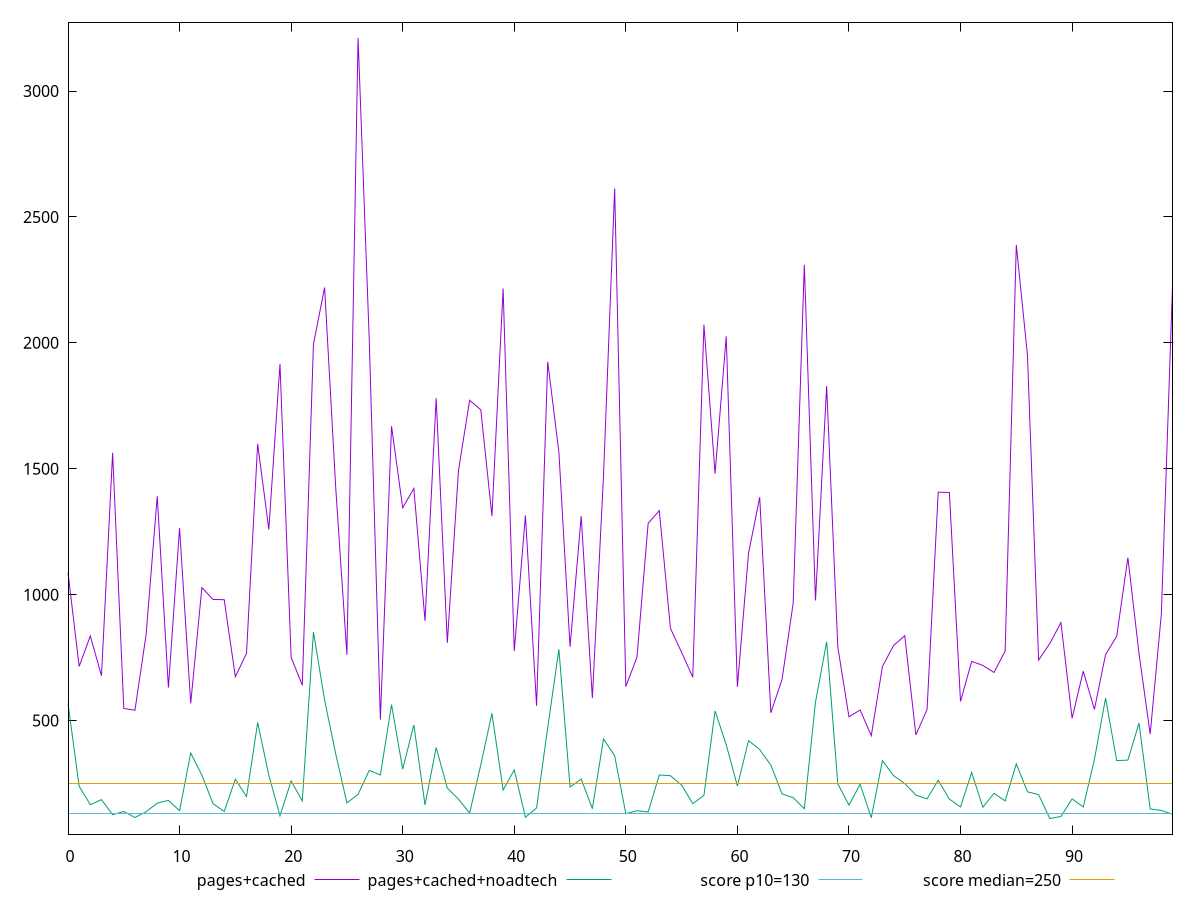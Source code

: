 reset

$pagesCached <<EOF
0 1088.0000000000036
1 715
2 835.9999999999982
3 678
4 1563.0000000000018
5 548
6 541
7 841.0000000000009
8 1391.0000000000036
9 631
10 1264.0000000000018
11 568
12 1028.000000000001
13 981.0000000000009
14 980
15 674
16 767
17 1598.9999999999982
18 1258.9999999999982
19 1916.0000000000036
20 751
21 640.0000000000009
22 1994.999999999999
23 2220.000000000001
24 1422.9999999999982
25 761
26 3211.0000000000055
27 2014.999999999999
28 504
29 1669
30 1345.0000000000018
31 1421.9999999999982
32 896.0000000000018
33 1779.9999999999964
34 809
35 1492.999999999999
36 1772.0000000000018
37 1733.9999999999982
38 1312
39 2216
40 776
41 1315.0000000000018
42 559
43 1925.0000000000018
44 1566.0000000000018
45 793
46 1311.9999999999982
47 589
48 1473.0000000000018
49 2612.999999999998
50 635
51 752
52 1283
53 1333.9999999999982
54 866.0000000000018
55 771
56 672
57 2071.999999999999
58 1481
59 2026.0000000000018
60 634
61 1165.0000000000018
62 1387
63 531
64 663
65 965.9999999999991
66 2310.000000000002
67 976.9999999999982
68 1827.9999999999982
69 792.0000000000018
70 515
71 542
72 440
73 715
74 798
75 837
76 443
77 544
78 1407
79 1406.0000000000018
80 576.0000000000018
81 735
82 719.0000000000018
83 690.9999999999991
84 775.9999999999991
85 2388.9999999999964
86 1951.0000000000018
87 739.9999999999982
88 806
89 889
90 509
91 696
92 544
93 762
94 835
95 1147
96 766
97 446
98 922.0000000000018
99 2225.999999999998
EOF

$pagesCachedNoadtech <<EOF
0 568
1 239
2 166
3 186
4 126
5 139
6 115
7 138
8 172
9 183
10 142
11 371
12 283
13 170
14 139
15 267
16 198
17 492
18 283
19 122
20 260
21 181
22 852
23 580.9999999999995
24 367
25 173
26 207
27 302
28 284
29 563
30 307
31 483
32 165
33 393
34 232
35 188
36 133
37 324
38 528.9999999999995
39 224
40 304
41 116
42 153
43 472
44 783
45 236
46 268
47 150
48 427
49 360
50 130
51 142
52 137
53 284
54 281
55 244
56 170
57 203
58 538
59 404
60 240
61 420
62 385.00000000000045
63 323
64 209
65 193.99999999999955
66 150
67 573.0000000000005
68 813
69 249
70 164
71 247
72 114
73 341
74 281
75 250
76 204
77 189
78 263
79 188
80 157
81 294
82 156
83 211
84 181
85 328
86 217
87 206
88 111
89 119
90 189
91 157
92 345
93 588.9999999999995
94 341
95 343
96 490
97 149
98 143
99 128
EOF

set key outside below
set xrange [0:99]
set yrange [48.999999999999886:3273.0000000000055]
set trange [48.999999999999886:3273.0000000000055]
set terminal svg size 640, 520 enhanced background rgb 'white'
set output "report_00013_2021-02-09T12-04-24.940Z/max-potential-fid/comparison/line/1_vs_2.svg"

plot $pagesCached title "pages+cached" with line, \
     $pagesCachedNoadtech title "pages+cached+noadtech" with line, \
     130 title "score p10=130", \
     250 title "score median=250"

reset
